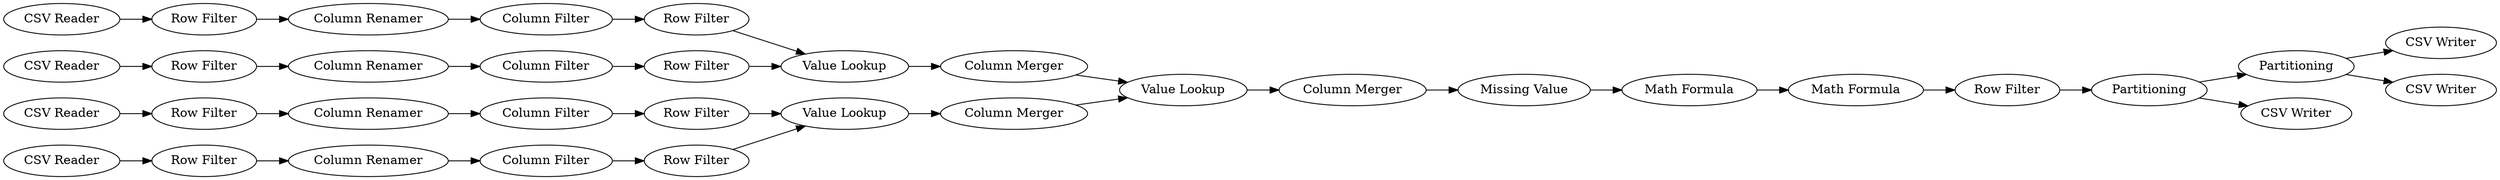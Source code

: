 digraph {
	21 -> 23
	24 -> 28
	31 -> 35
	41 -> 43
	32 -> 36
	2 -> 6
	39 -> 40
	21 -> 22
	26 -> 30
	40 -> 41
	25 -> 29
	5 -> 24
	33 -> 36
	38 -> 41
	6 -> 25
	8 -> 27
	3 -> 7
	16 -> 42
	4 -> 8
	35 -> 39
	7 -> 26
	29 -> 33
	28 -> 32
	44 -> 16
	42 -> 45
	34 -> 39
	18 -> 20
	45 -> 18
	27 -> 31
	43 -> 44
	36 -> 38
	30 -> 34
	18 -> 21
	1 -> 5
	27 [label="Column Renamer"]
	7 [label="Row Filter"]
	26 [label="Column Renamer"]
	18 [label=Partitioning]
	21 [label=Partitioning]
	8 [label="Row Filter"]
	32 [label="Row Filter"]
	3 [label="CSV Reader"]
	24 [label="Column Renamer"]
	41 [label="Value Lookup"]
	31 [label="Column Filter"]
	6 [label="Row Filter"]
	25 [label="Column Renamer"]
	16 [label="Math Formula"]
	1 [label="CSV Reader"]
	42 [label="Math Formula"]
	22 [label="CSV Writer"]
	28 [label="Column Filter"]
	23 [label="CSV Writer"]
	4 [label="CSV Reader"]
	38 [label="Column Merger"]
	5 [label="Row Filter"]
	20 [label="CSV Writer"]
	35 [label="Row Filter"]
	43 [label="Column Merger"]
	34 [label="Row Filter"]
	44 [label="Missing Value"]
	29 [label="Column Filter"]
	36 [label="Value Lookup"]
	40 [label="Column Merger"]
	39 [label="Value Lookup"]
	33 [label="Row Filter"]
	30 [label="Column Filter"]
	2 [label="CSV Reader"]
	45 [label="Row Filter"]
	rankdir=LR
}

